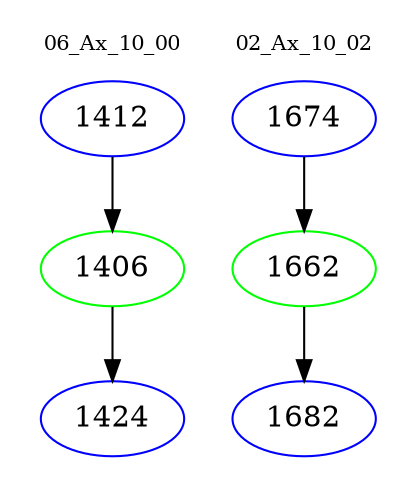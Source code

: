 digraph{
subgraph cluster_0 {
color = white
label = "06_Ax_10_00";
fontsize=10;
T0_1412 [label="1412", color="blue"]
T0_1412 -> T0_1406 [color="black"]
T0_1406 [label="1406", color="green"]
T0_1406 -> T0_1424 [color="black"]
T0_1424 [label="1424", color="blue"]
}
subgraph cluster_1 {
color = white
label = "02_Ax_10_02";
fontsize=10;
T1_1674 [label="1674", color="blue"]
T1_1674 -> T1_1662 [color="black"]
T1_1662 [label="1662", color="green"]
T1_1662 -> T1_1682 [color="black"]
T1_1682 [label="1682", color="blue"]
}
}
